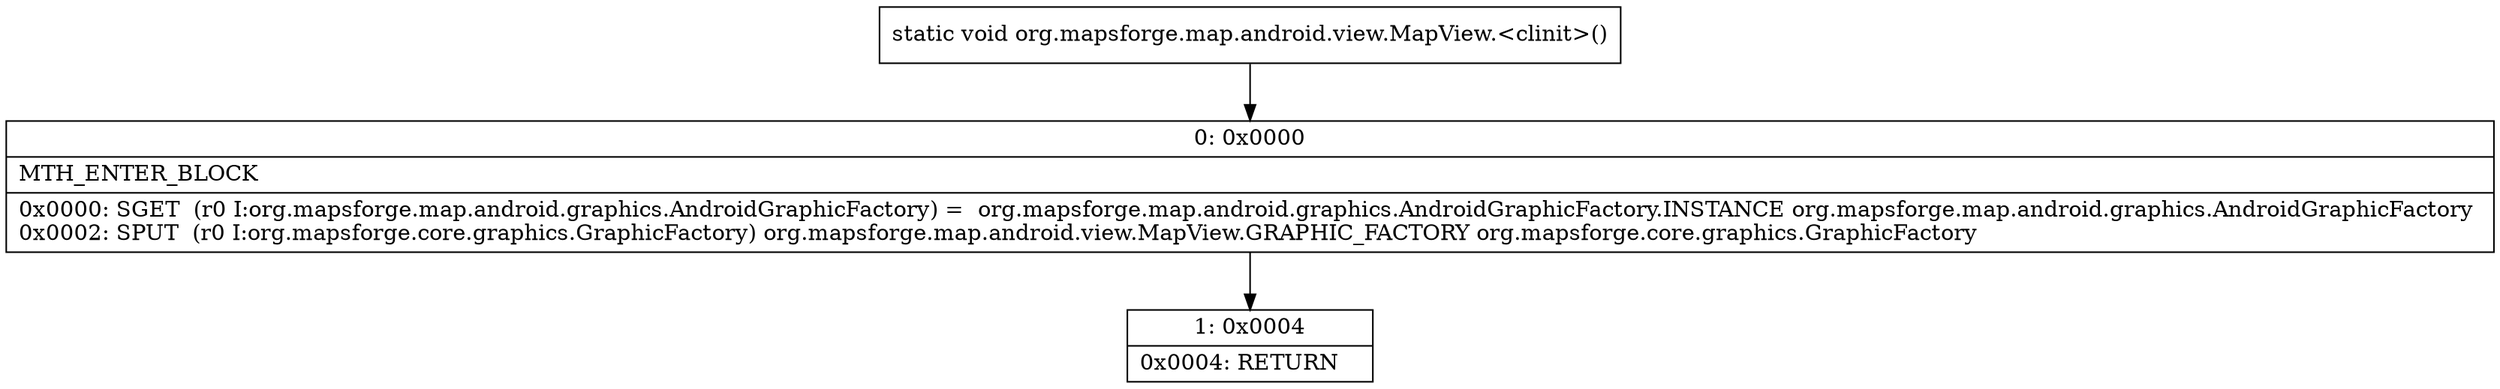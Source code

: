 digraph "CFG fororg.mapsforge.map.android.view.MapView.\<clinit\>()V" {
Node_0 [shape=record,label="{0\:\ 0x0000|MTH_ENTER_BLOCK\l|0x0000: SGET  (r0 I:org.mapsforge.map.android.graphics.AndroidGraphicFactory) =  org.mapsforge.map.android.graphics.AndroidGraphicFactory.INSTANCE org.mapsforge.map.android.graphics.AndroidGraphicFactory \l0x0002: SPUT  (r0 I:org.mapsforge.core.graphics.GraphicFactory) org.mapsforge.map.android.view.MapView.GRAPHIC_FACTORY org.mapsforge.core.graphics.GraphicFactory \l}"];
Node_1 [shape=record,label="{1\:\ 0x0004|0x0004: RETURN   \l}"];
MethodNode[shape=record,label="{static void org.mapsforge.map.android.view.MapView.\<clinit\>() }"];
MethodNode -> Node_0;
Node_0 -> Node_1;
}

